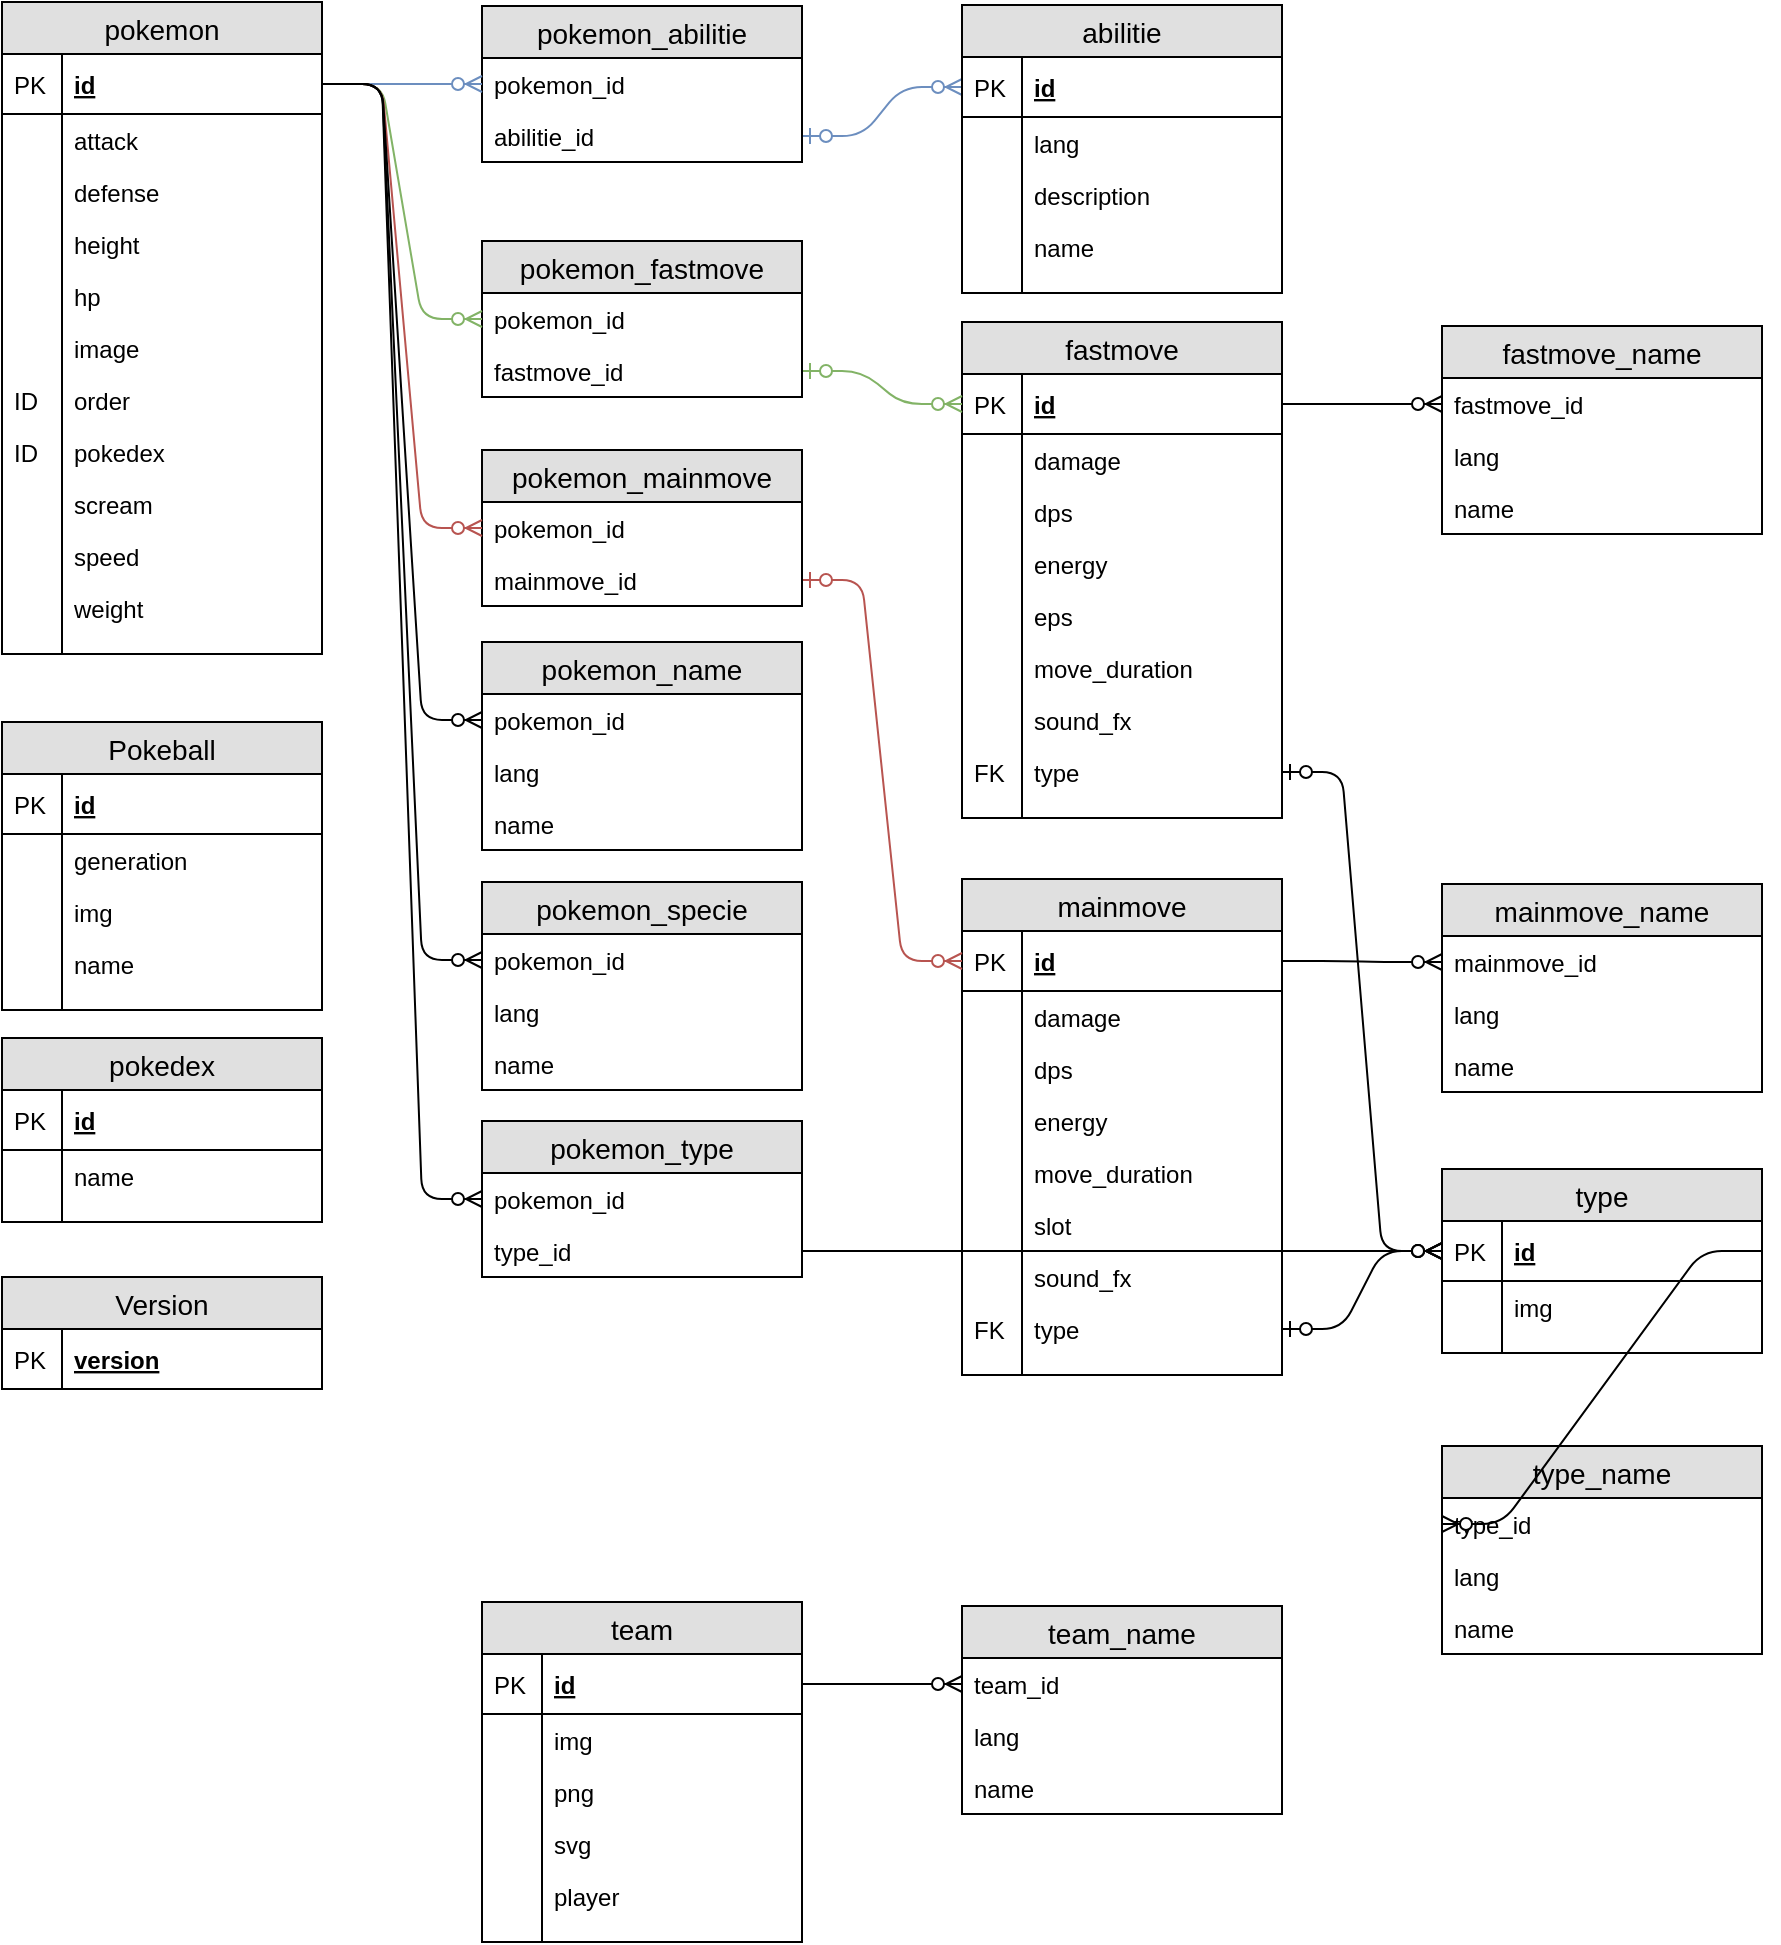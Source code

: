<mxfile version="11.2.8" type="device" pages="1"><diagram id="BoLzqzq_IBoH8h75ss3V" name="Page-1"><mxGraphModel dx="872" dy="470" grid="1" gridSize="10" guides="1" tooltips="1" connect="1" arrows="1" fold="1" page="1" pageScale="1" pageWidth="827" pageHeight="1169" math="0" shadow="0"><root><mxCell id="0"/><mxCell id="1" parent="0"/><mxCell id="QiWMvQaci7k0wGWfQVXc-1" value="pokemon" style="swimlane;fontStyle=0;childLayout=stackLayout;horizontal=1;startSize=26;fillColor=#e0e0e0;horizontalStack=0;resizeParent=1;resizeParentMax=0;resizeLast=0;collapsible=1;marginBottom=0;swimlaneFillColor=#ffffff;align=center;fontSize=14;" parent="1" vertex="1"><mxGeometry x="40" y="40" width="160" height="326" as="geometry"/></mxCell><mxCell id="QiWMvQaci7k0wGWfQVXc-2" value="id" style="shape=partialRectangle;top=0;left=0;right=0;bottom=1;align=left;verticalAlign=middle;fillColor=none;spacingLeft=34;spacingRight=4;overflow=hidden;rotatable=0;points=[[0,0.5],[1,0.5]];portConstraint=eastwest;dropTarget=0;fontStyle=5;fontSize=12;" parent="QiWMvQaci7k0wGWfQVXc-1" vertex="1"><mxGeometry y="26" width="160" height="30" as="geometry"/></mxCell><mxCell id="QiWMvQaci7k0wGWfQVXc-3" value="PK" style="shape=partialRectangle;top=0;left=0;bottom=0;fillColor=none;align=left;verticalAlign=middle;spacingLeft=4;spacingRight=4;overflow=hidden;rotatable=0;points=[];portConstraint=eastwest;part=1;fontSize=12;" parent="QiWMvQaci7k0wGWfQVXc-2" vertex="1" connectable="0"><mxGeometry width="30" height="30" as="geometry"/></mxCell><mxCell id="QiWMvQaci7k0wGWfQVXc-17" value="attack" style="shape=partialRectangle;top=0;left=0;right=0;bottom=0;align=left;verticalAlign=top;fillColor=none;spacingLeft=34;spacingRight=4;overflow=hidden;rotatable=0;points=[[0,0.5],[1,0.5]];portConstraint=eastwest;dropTarget=0;fontSize=12;" parent="QiWMvQaci7k0wGWfQVXc-1" vertex="1"><mxGeometry y="56" width="160" height="26" as="geometry"/></mxCell><mxCell id="QiWMvQaci7k0wGWfQVXc-18" value="" style="shape=partialRectangle;top=0;left=0;bottom=0;fillColor=none;align=left;verticalAlign=top;spacingLeft=4;spacingRight=4;overflow=hidden;rotatable=0;points=[];portConstraint=eastwest;part=1;fontSize=12;" parent="QiWMvQaci7k0wGWfQVXc-17" vertex="1" connectable="0"><mxGeometry width="30" height="26" as="geometry"/></mxCell><mxCell id="QiWMvQaci7k0wGWfQVXc-23" value="defense" style="shape=partialRectangle;top=0;left=0;right=0;bottom=0;align=left;verticalAlign=top;fillColor=none;spacingLeft=34;spacingRight=4;overflow=hidden;rotatable=0;points=[[0,0.5],[1,0.5]];portConstraint=eastwest;dropTarget=0;fontSize=12;" parent="QiWMvQaci7k0wGWfQVXc-1" vertex="1"><mxGeometry y="82" width="160" height="26" as="geometry"/></mxCell><mxCell id="QiWMvQaci7k0wGWfQVXc-24" value="" style="shape=partialRectangle;top=0;left=0;bottom=0;fillColor=none;align=left;verticalAlign=top;spacingLeft=4;spacingRight=4;overflow=hidden;rotatable=0;points=[];portConstraint=eastwest;part=1;fontSize=12;" parent="QiWMvQaci7k0wGWfQVXc-23" vertex="1" connectable="0"><mxGeometry width="30" height="26" as="geometry"/></mxCell><mxCell id="CbMin1vNmvfZo4WEJVNT-29" value="height" style="shape=partialRectangle;top=0;left=0;right=0;bottom=0;align=left;verticalAlign=top;fillColor=none;spacingLeft=34;spacingRight=4;overflow=hidden;rotatable=0;points=[[0,0.5],[1,0.5]];portConstraint=eastwest;dropTarget=0;fontSize=12;" parent="QiWMvQaci7k0wGWfQVXc-1" vertex="1"><mxGeometry y="108" width="160" height="26" as="geometry"/></mxCell><mxCell id="CbMin1vNmvfZo4WEJVNT-30" value="" style="shape=partialRectangle;top=0;left=0;bottom=0;fillColor=none;align=left;verticalAlign=top;spacingLeft=4;spacingRight=4;overflow=hidden;rotatable=0;points=[];portConstraint=eastwest;part=1;fontSize=12;" parent="CbMin1vNmvfZo4WEJVNT-29" vertex="1" connectable="0"><mxGeometry width="30" height="26" as="geometry"/></mxCell><mxCell id="CbMin1vNmvfZo4WEJVNT-33" value="hp" style="shape=partialRectangle;top=0;left=0;right=0;bottom=0;align=left;verticalAlign=top;fillColor=none;spacingLeft=34;spacingRight=4;overflow=hidden;rotatable=0;points=[[0,0.5],[1,0.5]];portConstraint=eastwest;dropTarget=0;fontSize=12;" parent="QiWMvQaci7k0wGWfQVXc-1" vertex="1"><mxGeometry y="134" width="160" height="26" as="geometry"/></mxCell><mxCell id="CbMin1vNmvfZo4WEJVNT-34" value="" style="shape=partialRectangle;top=0;left=0;bottom=0;fillColor=none;align=left;verticalAlign=top;spacingLeft=4;spacingRight=4;overflow=hidden;rotatable=0;points=[];portConstraint=eastwest;part=1;fontSize=12;" parent="CbMin1vNmvfZo4WEJVNT-33" vertex="1" connectable="0"><mxGeometry width="30" height="26" as="geometry"/></mxCell><mxCell id="CbMin1vNmvfZo4WEJVNT-31" value="image" style="shape=partialRectangle;top=0;left=0;right=0;bottom=0;align=left;verticalAlign=top;fillColor=none;spacingLeft=34;spacingRight=4;overflow=hidden;rotatable=0;points=[[0,0.5],[1,0.5]];portConstraint=eastwest;dropTarget=0;fontSize=12;" parent="QiWMvQaci7k0wGWfQVXc-1" vertex="1"><mxGeometry y="160" width="160" height="26" as="geometry"/></mxCell><mxCell id="CbMin1vNmvfZo4WEJVNT-32" value="" style="shape=partialRectangle;top=0;left=0;bottom=0;fillColor=none;align=left;verticalAlign=top;spacingLeft=4;spacingRight=4;overflow=hidden;rotatable=0;points=[];portConstraint=eastwest;part=1;fontSize=12;" parent="CbMin1vNmvfZo4WEJVNT-31" vertex="1" connectable="0"><mxGeometry width="30" height="26" as="geometry"/></mxCell><mxCell id="QiWMvQaci7k0wGWfQVXc-19" value="order" style="shape=partialRectangle;top=0;left=0;right=0;bottom=0;align=left;verticalAlign=top;fillColor=none;spacingLeft=34;spacingRight=4;overflow=hidden;rotatable=0;points=[[0,0.5],[1,0.5]];portConstraint=eastwest;dropTarget=0;fontSize=12;" parent="QiWMvQaci7k0wGWfQVXc-1" vertex="1"><mxGeometry y="186" width="160" height="26" as="geometry"/></mxCell><mxCell id="QiWMvQaci7k0wGWfQVXc-20" value="ID" style="shape=partialRectangle;top=0;left=0;bottom=0;fillColor=none;align=left;verticalAlign=top;spacingLeft=4;spacingRight=4;overflow=hidden;rotatable=0;points=[];portConstraint=eastwest;part=1;fontSize=12;" parent="QiWMvQaci7k0wGWfQVXc-19" vertex="1" connectable="0"><mxGeometry width="30" height="26" as="geometry"/></mxCell><mxCell id="QiWMvQaci7k0wGWfQVXc-15" value="pokedex" style="shape=partialRectangle;top=0;left=0;right=0;bottom=0;align=left;verticalAlign=top;fillColor=none;spacingLeft=34;spacingRight=4;overflow=hidden;rotatable=0;points=[[0,0.5],[1,0.5]];portConstraint=eastwest;dropTarget=0;fontSize=12;" parent="QiWMvQaci7k0wGWfQVXc-1" vertex="1"><mxGeometry y="212" width="160" height="26" as="geometry"/></mxCell><mxCell id="QiWMvQaci7k0wGWfQVXc-16" value="ID" style="shape=partialRectangle;top=0;left=0;bottom=0;fillColor=none;align=left;verticalAlign=top;spacingLeft=4;spacingRight=4;overflow=hidden;rotatable=0;points=[];portConstraint=eastwest;part=1;fontSize=12;" parent="QiWMvQaci7k0wGWfQVXc-15" vertex="1" connectable="0"><mxGeometry width="30" height="26" as="geometry"/></mxCell><mxCell id="CbMin1vNmvfZo4WEJVNT-37" value="scream" style="shape=partialRectangle;top=0;left=0;right=0;bottom=0;align=left;verticalAlign=top;fillColor=none;spacingLeft=34;spacingRight=4;overflow=hidden;rotatable=0;points=[[0,0.5],[1,0.5]];portConstraint=eastwest;dropTarget=0;fontSize=12;" parent="QiWMvQaci7k0wGWfQVXc-1" vertex="1"><mxGeometry y="238" width="160" height="26" as="geometry"/></mxCell><mxCell id="CbMin1vNmvfZo4WEJVNT-38" value="" style="shape=partialRectangle;top=0;left=0;bottom=0;fillColor=none;align=left;verticalAlign=top;spacingLeft=4;spacingRight=4;overflow=hidden;rotatable=0;points=[];portConstraint=eastwest;part=1;fontSize=12;" parent="CbMin1vNmvfZo4WEJVNT-37" vertex="1" connectable="0"><mxGeometry width="30" height="26" as="geometry"/></mxCell><mxCell id="QiWMvQaci7k0wGWfQVXc-21" value="speed" style="shape=partialRectangle;top=0;left=0;right=0;bottom=0;align=left;verticalAlign=top;fillColor=none;spacingLeft=34;spacingRight=4;overflow=hidden;rotatable=0;points=[[0,0.5],[1,0.5]];portConstraint=eastwest;dropTarget=0;fontSize=12;" parent="QiWMvQaci7k0wGWfQVXc-1" vertex="1"><mxGeometry y="264" width="160" height="26" as="geometry"/></mxCell><mxCell id="QiWMvQaci7k0wGWfQVXc-22" value="" style="shape=partialRectangle;top=0;left=0;bottom=0;fillColor=none;align=left;verticalAlign=top;spacingLeft=4;spacingRight=4;overflow=hidden;rotatable=0;points=[];portConstraint=eastwest;part=1;fontSize=12;" parent="QiWMvQaci7k0wGWfQVXc-21" vertex="1" connectable="0"><mxGeometry width="30" height="26" as="geometry"/></mxCell><mxCell id="CbMin1vNmvfZo4WEJVNT-41" value="weight" style="shape=partialRectangle;top=0;left=0;right=0;bottom=0;align=left;verticalAlign=top;fillColor=none;spacingLeft=34;spacingRight=4;overflow=hidden;rotatable=0;points=[[0,0.5],[1,0.5]];portConstraint=eastwest;dropTarget=0;fontSize=12;" parent="QiWMvQaci7k0wGWfQVXc-1" vertex="1"><mxGeometry y="290" width="160" height="26" as="geometry"/></mxCell><mxCell id="CbMin1vNmvfZo4WEJVNT-42" value="" style="shape=partialRectangle;top=0;left=0;bottom=0;fillColor=none;align=left;verticalAlign=top;spacingLeft=4;spacingRight=4;overflow=hidden;rotatable=0;points=[];portConstraint=eastwest;part=1;fontSize=12;" parent="CbMin1vNmvfZo4WEJVNT-41" vertex="1" connectable="0"><mxGeometry width="30" height="26" as="geometry"/></mxCell><mxCell id="QiWMvQaci7k0wGWfQVXc-10" value="" style="shape=partialRectangle;top=0;left=0;right=0;bottom=0;align=left;verticalAlign=top;fillColor=none;spacingLeft=34;spacingRight=4;overflow=hidden;rotatable=0;points=[[0,0.5],[1,0.5]];portConstraint=eastwest;dropTarget=0;fontSize=12;" parent="QiWMvQaci7k0wGWfQVXc-1" vertex="1"><mxGeometry y="316" width="160" height="10" as="geometry"/></mxCell><mxCell id="QiWMvQaci7k0wGWfQVXc-11" value="" style="shape=partialRectangle;top=0;left=0;bottom=0;fillColor=none;align=left;verticalAlign=top;spacingLeft=4;spacingRight=4;overflow=hidden;rotatable=0;points=[];portConstraint=eastwest;part=1;fontSize=12;" parent="QiWMvQaci7k0wGWfQVXc-10" vertex="1" connectable="0"><mxGeometry width="30" height="10" as="geometry"/></mxCell><mxCell id="QiWMvQaci7k0wGWfQVXc-55" value="fastmove" style="swimlane;fontStyle=0;childLayout=stackLayout;horizontal=1;startSize=26;fillColor=#e0e0e0;horizontalStack=0;resizeParent=1;resizeParentMax=0;resizeLast=0;collapsible=1;marginBottom=0;swimlaneFillColor=#ffffff;align=center;fontSize=14;" parent="1" vertex="1"><mxGeometry x="520" y="200" width="160" height="248" as="geometry"/></mxCell><mxCell id="QiWMvQaci7k0wGWfQVXc-56" value="id" style="shape=partialRectangle;top=0;left=0;right=0;bottom=1;align=left;verticalAlign=middle;fillColor=none;spacingLeft=34;spacingRight=4;overflow=hidden;rotatable=0;points=[[0,0.5],[1,0.5]];portConstraint=eastwest;dropTarget=0;fontStyle=5;fontSize=12;" parent="QiWMvQaci7k0wGWfQVXc-55" vertex="1"><mxGeometry y="26" width="160" height="30" as="geometry"/></mxCell><mxCell id="QiWMvQaci7k0wGWfQVXc-57" value="PK" style="shape=partialRectangle;top=0;left=0;bottom=0;fillColor=none;align=left;verticalAlign=middle;spacingLeft=4;spacingRight=4;overflow=hidden;rotatable=0;points=[];portConstraint=eastwest;part=1;fontSize=12;" parent="QiWMvQaci7k0wGWfQVXc-56" vertex="1" connectable="0"><mxGeometry width="30" height="30" as="geometry"/></mxCell><mxCell id="QiWMvQaci7k0wGWfQVXc-60" value="damage" style="shape=partialRectangle;top=0;left=0;right=0;bottom=0;align=left;verticalAlign=top;fillColor=none;spacingLeft=34;spacingRight=4;overflow=hidden;rotatable=0;points=[[0,0.5],[1,0.5]];portConstraint=eastwest;dropTarget=0;fontSize=12;" parent="QiWMvQaci7k0wGWfQVXc-55" vertex="1"><mxGeometry y="56" width="160" height="26" as="geometry"/></mxCell><mxCell id="QiWMvQaci7k0wGWfQVXc-61" value="" style="shape=partialRectangle;top=0;left=0;bottom=0;fillColor=none;align=left;verticalAlign=top;spacingLeft=4;spacingRight=4;overflow=hidden;rotatable=0;points=[];portConstraint=eastwest;part=1;fontSize=12;" parent="QiWMvQaci7k0wGWfQVXc-60" vertex="1" connectable="0"><mxGeometry width="30" height="26" as="geometry"/></mxCell><mxCell id="QiWMvQaci7k0wGWfQVXc-62" value="dps" style="shape=partialRectangle;top=0;left=0;right=0;bottom=0;align=left;verticalAlign=top;fillColor=none;spacingLeft=34;spacingRight=4;overflow=hidden;rotatable=0;points=[[0,0.5],[1,0.5]];portConstraint=eastwest;dropTarget=0;fontSize=12;" parent="QiWMvQaci7k0wGWfQVXc-55" vertex="1"><mxGeometry y="82" width="160" height="26" as="geometry"/></mxCell><mxCell id="QiWMvQaci7k0wGWfQVXc-63" value="" style="shape=partialRectangle;top=0;left=0;bottom=0;fillColor=none;align=left;verticalAlign=top;spacingLeft=4;spacingRight=4;overflow=hidden;rotatable=0;points=[];portConstraint=eastwest;part=1;fontSize=12;" parent="QiWMvQaci7k0wGWfQVXc-62" vertex="1" connectable="0"><mxGeometry width="30" height="26" as="geometry"/></mxCell><mxCell id="CbMin1vNmvfZo4WEJVNT-5" value="energy" style="shape=partialRectangle;top=0;left=0;right=0;bottom=0;align=left;verticalAlign=top;fillColor=none;spacingLeft=34;spacingRight=4;overflow=hidden;rotatable=0;points=[[0,0.5],[1,0.5]];portConstraint=eastwest;dropTarget=0;fontSize=12;" parent="QiWMvQaci7k0wGWfQVXc-55" vertex="1"><mxGeometry y="108" width="160" height="26" as="geometry"/></mxCell><mxCell id="CbMin1vNmvfZo4WEJVNT-6" value="" style="shape=partialRectangle;top=0;left=0;bottom=0;fillColor=none;align=left;verticalAlign=top;spacingLeft=4;spacingRight=4;overflow=hidden;rotatable=0;points=[];portConstraint=eastwest;part=1;fontSize=12;" parent="CbMin1vNmvfZo4WEJVNT-5" vertex="1" connectable="0"><mxGeometry width="30" height="26" as="geometry"/></mxCell><mxCell id="QiWMvQaci7k0wGWfQVXc-72" value="eps" style="shape=partialRectangle;top=0;left=0;right=0;bottom=0;align=left;verticalAlign=top;fillColor=none;spacingLeft=34;spacingRight=4;overflow=hidden;rotatable=0;points=[[0,0.5],[1,0.5]];portConstraint=eastwest;dropTarget=0;fontSize=12;" parent="QiWMvQaci7k0wGWfQVXc-55" vertex="1"><mxGeometry y="134" width="160" height="26" as="geometry"/></mxCell><mxCell id="QiWMvQaci7k0wGWfQVXc-73" value="" style="shape=partialRectangle;top=0;left=0;bottom=0;fillColor=none;align=left;verticalAlign=top;spacingLeft=4;spacingRight=4;overflow=hidden;rotatable=0;points=[];portConstraint=eastwest;part=1;fontSize=12;" parent="QiWMvQaci7k0wGWfQVXc-72" vertex="1" connectable="0"><mxGeometry width="30" height="26" as="geometry"/></mxCell><mxCell id="CbMin1vNmvfZo4WEJVNT-1" value="move_duration" style="shape=partialRectangle;top=0;left=0;right=0;bottom=0;align=left;verticalAlign=top;fillColor=none;spacingLeft=34;spacingRight=4;overflow=hidden;rotatable=0;points=[[0,0.5],[1,0.5]];portConstraint=eastwest;dropTarget=0;fontSize=12;" parent="QiWMvQaci7k0wGWfQVXc-55" vertex="1"><mxGeometry y="160" width="160" height="26" as="geometry"/></mxCell><mxCell id="CbMin1vNmvfZo4WEJVNT-2" value="" style="shape=partialRectangle;top=0;left=0;bottom=0;fillColor=none;align=left;verticalAlign=top;spacingLeft=4;spacingRight=4;overflow=hidden;rotatable=0;points=[];portConstraint=eastwest;part=1;fontSize=12;" parent="CbMin1vNmvfZo4WEJVNT-1" vertex="1" connectable="0"><mxGeometry width="30" height="26" as="geometry"/></mxCell><mxCell id="CbMin1vNmvfZo4WEJVNT-3" value="sound_fx" style="shape=partialRectangle;top=0;left=0;right=0;bottom=0;align=left;verticalAlign=top;fillColor=none;spacingLeft=34;spacingRight=4;overflow=hidden;rotatable=0;points=[[0,0.5],[1,0.5]];portConstraint=eastwest;dropTarget=0;fontSize=12;" parent="QiWMvQaci7k0wGWfQVXc-55" vertex="1"><mxGeometry y="186" width="160" height="26" as="geometry"/></mxCell><mxCell id="CbMin1vNmvfZo4WEJVNT-4" value="" style="shape=partialRectangle;top=0;left=0;bottom=0;fillColor=none;align=left;verticalAlign=top;spacingLeft=4;spacingRight=4;overflow=hidden;rotatable=0;points=[];portConstraint=eastwest;part=1;fontSize=12;" parent="CbMin1vNmvfZo4WEJVNT-3" vertex="1" connectable="0"><mxGeometry width="30" height="26" as="geometry"/></mxCell><mxCell id="QiWMvQaci7k0wGWfQVXc-70" value="type" style="shape=partialRectangle;top=0;left=0;right=0;bottom=0;align=left;verticalAlign=top;fillColor=none;spacingLeft=34;spacingRight=4;overflow=hidden;rotatable=0;points=[[0,0.5],[1,0.5]];portConstraint=eastwest;dropTarget=0;fontSize=12;" parent="QiWMvQaci7k0wGWfQVXc-55" vertex="1"><mxGeometry y="212" width="160" height="26" as="geometry"/></mxCell><mxCell id="QiWMvQaci7k0wGWfQVXc-71" value="FK" style="shape=partialRectangle;top=0;left=0;bottom=0;fillColor=none;align=left;verticalAlign=top;spacingLeft=4;spacingRight=4;overflow=hidden;rotatable=0;points=[];portConstraint=eastwest;part=1;fontSize=12;" parent="QiWMvQaci7k0wGWfQVXc-70" vertex="1" connectable="0"><mxGeometry width="30" height="26" as="geometry"/></mxCell><mxCell id="QiWMvQaci7k0wGWfQVXc-64" value="" style="shape=partialRectangle;top=0;left=0;right=0;bottom=0;align=left;verticalAlign=top;fillColor=none;spacingLeft=34;spacingRight=4;overflow=hidden;rotatable=0;points=[[0,0.5],[1,0.5]];portConstraint=eastwest;dropTarget=0;fontSize=12;" parent="QiWMvQaci7k0wGWfQVXc-55" vertex="1"><mxGeometry y="238" width="160" height="10" as="geometry"/></mxCell><mxCell id="QiWMvQaci7k0wGWfQVXc-65" value="" style="shape=partialRectangle;top=0;left=0;bottom=0;fillColor=none;align=left;verticalAlign=top;spacingLeft=4;spacingRight=4;overflow=hidden;rotatable=0;points=[];portConstraint=eastwest;part=1;fontSize=12;" parent="QiWMvQaci7k0wGWfQVXc-64" vertex="1" connectable="0"><mxGeometry width="30" height="10" as="geometry"/></mxCell><mxCell id="QiWMvQaci7k0wGWfQVXc-82" value="mainmove" style="swimlane;fontStyle=0;childLayout=stackLayout;horizontal=1;startSize=26;fillColor=#e0e0e0;horizontalStack=0;resizeParent=1;resizeParentMax=0;resizeLast=0;collapsible=1;marginBottom=0;swimlaneFillColor=#ffffff;align=center;fontSize=14;" parent="1" vertex="1"><mxGeometry x="520" y="478.5" width="160" height="248" as="geometry"/></mxCell><mxCell id="QiWMvQaci7k0wGWfQVXc-83" value="id" style="shape=partialRectangle;top=0;left=0;right=0;bottom=1;align=left;verticalAlign=middle;fillColor=none;spacingLeft=34;spacingRight=4;overflow=hidden;rotatable=0;points=[[0,0.5],[1,0.5]];portConstraint=eastwest;dropTarget=0;fontStyle=5;fontSize=12;" parent="QiWMvQaci7k0wGWfQVXc-82" vertex="1"><mxGeometry y="26" width="160" height="30" as="geometry"/></mxCell><mxCell id="QiWMvQaci7k0wGWfQVXc-84" value="PK" style="shape=partialRectangle;top=0;left=0;bottom=0;fillColor=none;align=left;verticalAlign=middle;spacingLeft=4;spacingRight=4;overflow=hidden;rotatable=0;points=[];portConstraint=eastwest;part=1;fontSize=12;" parent="QiWMvQaci7k0wGWfQVXc-83" vertex="1" connectable="0"><mxGeometry width="30" height="30" as="geometry"/></mxCell><mxCell id="QiWMvQaci7k0wGWfQVXc-85" value="damage" style="shape=partialRectangle;top=0;left=0;right=0;bottom=0;align=left;verticalAlign=top;fillColor=none;spacingLeft=34;spacingRight=4;overflow=hidden;rotatable=0;points=[[0,0.5],[1,0.5]];portConstraint=eastwest;dropTarget=0;fontSize=12;" parent="QiWMvQaci7k0wGWfQVXc-82" vertex="1"><mxGeometry y="56" width="160" height="26" as="geometry"/></mxCell><mxCell id="QiWMvQaci7k0wGWfQVXc-86" value="" style="shape=partialRectangle;top=0;left=0;bottom=0;fillColor=none;align=left;verticalAlign=top;spacingLeft=4;spacingRight=4;overflow=hidden;rotatable=0;points=[];portConstraint=eastwest;part=1;fontSize=12;" parent="QiWMvQaci7k0wGWfQVXc-85" vertex="1" connectable="0"><mxGeometry width="30" height="26" as="geometry"/></mxCell><mxCell id="QiWMvQaci7k0wGWfQVXc-87" value="dps" style="shape=partialRectangle;top=0;left=0;right=0;bottom=0;align=left;verticalAlign=top;fillColor=none;spacingLeft=34;spacingRight=4;overflow=hidden;rotatable=0;points=[[0,0.5],[1,0.5]];portConstraint=eastwest;dropTarget=0;fontSize=12;" parent="QiWMvQaci7k0wGWfQVXc-82" vertex="1"><mxGeometry y="82" width="160" height="26" as="geometry"/></mxCell><mxCell id="QiWMvQaci7k0wGWfQVXc-88" value="" style="shape=partialRectangle;top=0;left=0;bottom=0;fillColor=none;align=left;verticalAlign=top;spacingLeft=4;spacingRight=4;overflow=hidden;rotatable=0;points=[];portConstraint=eastwest;part=1;fontSize=12;" parent="QiWMvQaci7k0wGWfQVXc-87" vertex="1" connectable="0"><mxGeometry width="30" height="26" as="geometry"/></mxCell><mxCell id="CbMin1vNmvfZo4WEJVNT-7" value="energy" style="shape=partialRectangle;top=0;left=0;right=0;bottom=0;align=left;verticalAlign=top;fillColor=none;spacingLeft=34;spacingRight=4;overflow=hidden;rotatable=0;points=[[0,0.5],[1,0.5]];portConstraint=eastwest;dropTarget=0;fontSize=12;" parent="QiWMvQaci7k0wGWfQVXc-82" vertex="1"><mxGeometry y="108" width="160" height="26" as="geometry"/></mxCell><mxCell id="CbMin1vNmvfZo4WEJVNT-8" value="" style="shape=partialRectangle;top=0;left=0;bottom=0;fillColor=none;align=left;verticalAlign=top;spacingLeft=4;spacingRight=4;overflow=hidden;rotatable=0;points=[];portConstraint=eastwest;part=1;fontSize=12;" parent="CbMin1vNmvfZo4WEJVNT-7" vertex="1" connectable="0"><mxGeometry width="30" height="26" as="geometry"/></mxCell><mxCell id="CbMin1vNmvfZo4WEJVNT-11" value="move_duration" style="shape=partialRectangle;top=0;left=0;right=0;bottom=0;align=left;verticalAlign=top;fillColor=none;spacingLeft=34;spacingRight=4;overflow=hidden;rotatable=0;points=[[0,0.5],[1,0.5]];portConstraint=eastwest;dropTarget=0;fontSize=12;" parent="QiWMvQaci7k0wGWfQVXc-82" vertex="1"><mxGeometry y="134" width="160" height="26" as="geometry"/></mxCell><mxCell id="CbMin1vNmvfZo4WEJVNT-12" value="" style="shape=partialRectangle;top=0;left=0;bottom=0;fillColor=none;align=left;verticalAlign=top;spacingLeft=4;spacingRight=4;overflow=hidden;rotatable=0;points=[];portConstraint=eastwest;part=1;fontSize=12;" parent="CbMin1vNmvfZo4WEJVNT-11" vertex="1" connectable="0"><mxGeometry width="30" height="26" as="geometry"/></mxCell><mxCell id="CbMin1vNmvfZo4WEJVNT-13" value="slot" style="shape=partialRectangle;top=0;left=0;right=0;bottom=0;align=left;verticalAlign=top;fillColor=none;spacingLeft=34;spacingRight=4;overflow=hidden;rotatable=0;points=[[0,0.5],[1,0.5]];portConstraint=eastwest;dropTarget=0;fontSize=12;" parent="QiWMvQaci7k0wGWfQVXc-82" vertex="1"><mxGeometry y="160" width="160" height="26" as="geometry"/></mxCell><mxCell id="CbMin1vNmvfZo4WEJVNT-14" value="" style="shape=partialRectangle;top=0;left=0;bottom=0;fillColor=none;align=left;verticalAlign=top;spacingLeft=4;spacingRight=4;overflow=hidden;rotatable=0;points=[];portConstraint=eastwest;part=1;fontSize=12;" parent="CbMin1vNmvfZo4WEJVNT-13" vertex="1" connectable="0"><mxGeometry width="30" height="26" as="geometry"/></mxCell><mxCell id="CbMin1vNmvfZo4WEJVNT-15" value="sound_fx" style="shape=partialRectangle;top=0;left=0;right=0;bottom=0;align=left;verticalAlign=top;fillColor=none;spacingLeft=34;spacingRight=4;overflow=hidden;rotatable=0;points=[[0,0.5],[1,0.5]];portConstraint=eastwest;dropTarget=0;fontSize=12;" parent="QiWMvQaci7k0wGWfQVXc-82" vertex="1"><mxGeometry y="186" width="160" height="26" as="geometry"/></mxCell><mxCell id="CbMin1vNmvfZo4WEJVNT-16" value="" style="shape=partialRectangle;top=0;left=0;bottom=0;fillColor=none;align=left;verticalAlign=top;spacingLeft=4;spacingRight=4;overflow=hidden;rotatable=0;points=[];portConstraint=eastwest;part=1;fontSize=12;" parent="CbMin1vNmvfZo4WEJVNT-15" vertex="1" connectable="0"><mxGeometry width="30" height="26" as="geometry"/></mxCell><mxCell id="QiWMvQaci7k0wGWfQVXc-95" value="type" style="shape=partialRectangle;top=0;left=0;right=0;bottom=0;align=left;verticalAlign=top;fillColor=none;spacingLeft=34;spacingRight=4;overflow=hidden;rotatable=0;points=[[0,0.5],[1,0.5]];portConstraint=eastwest;dropTarget=0;fontSize=12;" parent="QiWMvQaci7k0wGWfQVXc-82" vertex="1"><mxGeometry y="212" width="160" height="26" as="geometry"/></mxCell><mxCell id="QiWMvQaci7k0wGWfQVXc-96" value="FK" style="shape=partialRectangle;top=0;left=0;bottom=0;fillColor=none;align=left;verticalAlign=top;spacingLeft=4;spacingRight=4;overflow=hidden;rotatable=0;points=[];portConstraint=eastwest;part=1;fontSize=12;" parent="QiWMvQaci7k0wGWfQVXc-95" vertex="1" connectable="0"><mxGeometry width="30" height="26" as="geometry"/></mxCell><mxCell id="QiWMvQaci7k0wGWfQVXc-97" value="" style="shape=partialRectangle;top=0;left=0;right=0;bottom=0;align=left;verticalAlign=top;fillColor=none;spacingLeft=34;spacingRight=4;overflow=hidden;rotatable=0;points=[[0,0.5],[1,0.5]];portConstraint=eastwest;dropTarget=0;fontSize=12;" parent="QiWMvQaci7k0wGWfQVXc-82" vertex="1"><mxGeometry y="238" width="160" height="10" as="geometry"/></mxCell><mxCell id="QiWMvQaci7k0wGWfQVXc-98" value="" style="shape=partialRectangle;top=0;left=0;bottom=0;fillColor=none;align=left;verticalAlign=top;spacingLeft=4;spacingRight=4;overflow=hidden;rotatable=0;points=[];portConstraint=eastwest;part=1;fontSize=12;" parent="QiWMvQaci7k0wGWfQVXc-97" vertex="1" connectable="0"><mxGeometry width="30" height="10" as="geometry"/></mxCell><mxCell id="QiWMvQaci7k0wGWfQVXc-99" value="type" style="swimlane;fontStyle=0;childLayout=stackLayout;horizontal=1;startSize=26;fillColor=#e0e0e0;horizontalStack=0;resizeParent=1;resizeParentMax=0;resizeLast=0;collapsible=1;marginBottom=0;swimlaneFillColor=#ffffff;align=center;fontSize=14;" parent="1" vertex="1"><mxGeometry x="760" y="623.5" width="160" height="92" as="geometry"/></mxCell><mxCell id="QiWMvQaci7k0wGWfQVXc-100" value="id" style="shape=partialRectangle;top=0;left=0;right=0;bottom=1;align=left;verticalAlign=middle;fillColor=none;spacingLeft=34;spacingRight=4;overflow=hidden;rotatable=0;points=[[0,0.5],[1,0.5]];portConstraint=eastwest;dropTarget=0;fontStyle=5;fontSize=12;" parent="QiWMvQaci7k0wGWfQVXc-99" vertex="1"><mxGeometry y="26" width="160" height="30" as="geometry"/></mxCell><mxCell id="QiWMvQaci7k0wGWfQVXc-101" value="PK" style="shape=partialRectangle;top=0;left=0;bottom=0;fillColor=none;align=left;verticalAlign=middle;spacingLeft=4;spacingRight=4;overflow=hidden;rotatable=0;points=[];portConstraint=eastwest;part=1;fontSize=12;" parent="QiWMvQaci7k0wGWfQVXc-100" vertex="1" connectable="0"><mxGeometry width="30" height="30" as="geometry"/></mxCell><mxCell id="QiWMvQaci7k0wGWfQVXc-102" value="img" style="shape=partialRectangle;top=0;left=0;right=0;bottom=0;align=left;verticalAlign=top;fillColor=none;spacingLeft=34;spacingRight=4;overflow=hidden;rotatable=0;points=[[0,0.5],[1,0.5]];portConstraint=eastwest;dropTarget=0;fontSize=12;" parent="QiWMvQaci7k0wGWfQVXc-99" vertex="1"><mxGeometry y="56" width="160" height="26" as="geometry"/></mxCell><mxCell id="QiWMvQaci7k0wGWfQVXc-103" value="" style="shape=partialRectangle;top=0;left=0;bottom=0;fillColor=none;align=left;verticalAlign=top;spacingLeft=4;spacingRight=4;overflow=hidden;rotatable=0;points=[];portConstraint=eastwest;part=1;fontSize=12;" parent="QiWMvQaci7k0wGWfQVXc-102" vertex="1" connectable="0"><mxGeometry width="30" height="26" as="geometry"/></mxCell><mxCell id="QiWMvQaci7k0wGWfQVXc-108" value="" style="shape=partialRectangle;top=0;left=0;right=0;bottom=0;align=left;verticalAlign=top;fillColor=none;spacingLeft=34;spacingRight=4;overflow=hidden;rotatable=0;points=[[0,0.5],[1,0.5]];portConstraint=eastwest;dropTarget=0;fontSize=12;" parent="QiWMvQaci7k0wGWfQVXc-99" vertex="1"><mxGeometry y="82" width="160" height="10" as="geometry"/></mxCell><mxCell id="QiWMvQaci7k0wGWfQVXc-109" value="" style="shape=partialRectangle;top=0;left=0;bottom=0;fillColor=none;align=left;verticalAlign=top;spacingLeft=4;spacingRight=4;overflow=hidden;rotatable=0;points=[];portConstraint=eastwest;part=1;fontSize=12;" parent="QiWMvQaci7k0wGWfQVXc-108" vertex="1" connectable="0"><mxGeometry width="30" height="10" as="geometry"/></mxCell><mxCell id="QiWMvQaci7k0wGWfQVXc-135" value="pokedex" style="swimlane;fontStyle=0;childLayout=stackLayout;horizontal=1;startSize=26;fillColor=#e0e0e0;horizontalStack=0;resizeParent=1;resizeParentMax=0;resizeLast=0;collapsible=1;marginBottom=0;swimlaneFillColor=#ffffff;align=center;fontSize=14;" parent="1" vertex="1"><mxGeometry x="40" y="558" width="160" height="92" as="geometry"/></mxCell><mxCell id="QiWMvQaci7k0wGWfQVXc-136" value="id" style="shape=partialRectangle;top=0;left=0;right=0;bottom=1;align=left;verticalAlign=middle;fillColor=none;spacingLeft=34;spacingRight=4;overflow=hidden;rotatable=0;points=[[0,0.5],[1,0.5]];portConstraint=eastwest;dropTarget=0;fontStyle=5;fontSize=12;" parent="QiWMvQaci7k0wGWfQVXc-135" vertex="1"><mxGeometry y="26" width="160" height="30" as="geometry"/></mxCell><mxCell id="QiWMvQaci7k0wGWfQVXc-137" value="PK" style="shape=partialRectangle;top=0;left=0;bottom=0;fillColor=none;align=left;verticalAlign=middle;spacingLeft=4;spacingRight=4;overflow=hidden;rotatable=0;points=[];portConstraint=eastwest;part=1;fontSize=12;" parent="QiWMvQaci7k0wGWfQVXc-136" vertex="1" connectable="0"><mxGeometry width="30" height="30" as="geometry"/></mxCell><mxCell id="QiWMvQaci7k0wGWfQVXc-138" value="name" style="shape=partialRectangle;top=0;left=0;right=0;bottom=0;align=left;verticalAlign=top;fillColor=none;spacingLeft=34;spacingRight=4;overflow=hidden;rotatable=0;points=[[0,0.5],[1,0.5]];portConstraint=eastwest;dropTarget=0;fontSize=12;" parent="QiWMvQaci7k0wGWfQVXc-135" vertex="1"><mxGeometry y="56" width="160" height="26" as="geometry"/></mxCell><mxCell id="QiWMvQaci7k0wGWfQVXc-139" value="" style="shape=partialRectangle;top=0;left=0;bottom=0;fillColor=none;align=left;verticalAlign=top;spacingLeft=4;spacingRight=4;overflow=hidden;rotatable=0;points=[];portConstraint=eastwest;part=1;fontSize=12;" parent="QiWMvQaci7k0wGWfQVXc-138" vertex="1" connectable="0"><mxGeometry width="30" height="26" as="geometry"/></mxCell><mxCell id="QiWMvQaci7k0wGWfQVXc-144" value="" style="shape=partialRectangle;top=0;left=0;right=0;bottom=0;align=left;verticalAlign=top;fillColor=none;spacingLeft=34;spacingRight=4;overflow=hidden;rotatable=0;points=[[0,0.5],[1,0.5]];portConstraint=eastwest;dropTarget=0;fontSize=12;" parent="QiWMvQaci7k0wGWfQVXc-135" vertex="1"><mxGeometry y="82" width="160" height="10" as="geometry"/></mxCell><mxCell id="QiWMvQaci7k0wGWfQVXc-145" value="" style="shape=partialRectangle;top=0;left=0;bottom=0;fillColor=none;align=left;verticalAlign=top;spacingLeft=4;spacingRight=4;overflow=hidden;rotatable=0;points=[];portConstraint=eastwest;part=1;fontSize=12;" parent="QiWMvQaci7k0wGWfQVXc-144" vertex="1" connectable="0"><mxGeometry width="30" height="10" as="geometry"/></mxCell><mxCell id="QiWMvQaci7k0wGWfQVXc-161" value="team" style="swimlane;fontStyle=0;childLayout=stackLayout;horizontal=1;startSize=26;fillColor=#e0e0e0;horizontalStack=0;resizeParent=1;resizeParentMax=0;resizeLast=0;collapsible=1;marginBottom=0;swimlaneFillColor=#ffffff;align=center;fontSize=14;" parent="1" vertex="1"><mxGeometry x="280" y="840" width="160" height="170" as="geometry"/></mxCell><mxCell id="QiWMvQaci7k0wGWfQVXc-162" value="id" style="shape=partialRectangle;top=0;left=0;right=0;bottom=1;align=left;verticalAlign=middle;fillColor=none;spacingLeft=34;spacingRight=4;overflow=hidden;rotatable=0;points=[[0,0.5],[1,0.5]];portConstraint=eastwest;dropTarget=0;fontStyle=5;fontSize=12;" parent="QiWMvQaci7k0wGWfQVXc-161" vertex="1"><mxGeometry y="26" width="160" height="30" as="geometry"/></mxCell><mxCell id="QiWMvQaci7k0wGWfQVXc-163" value="PK" style="shape=partialRectangle;top=0;left=0;bottom=0;fillColor=none;align=left;verticalAlign=middle;spacingLeft=4;spacingRight=4;overflow=hidden;rotatable=0;points=[];portConstraint=eastwest;part=1;fontSize=12;" parent="QiWMvQaci7k0wGWfQVXc-162" vertex="1" connectable="0"><mxGeometry width="30" height="30" as="geometry"/></mxCell><mxCell id="QiWMvQaci7k0wGWfQVXc-168" value="img" style="shape=partialRectangle;top=0;left=0;right=0;bottom=0;align=left;verticalAlign=top;fillColor=none;spacingLeft=34;spacingRight=4;overflow=hidden;rotatable=0;points=[[0,0.5],[1,0.5]];portConstraint=eastwest;dropTarget=0;fontSize=12;" parent="QiWMvQaci7k0wGWfQVXc-161" vertex="1"><mxGeometry y="56" width="160" height="26" as="geometry"/></mxCell><mxCell id="QiWMvQaci7k0wGWfQVXc-169" value="" style="shape=partialRectangle;top=0;left=0;bottom=0;fillColor=none;align=left;verticalAlign=top;spacingLeft=4;spacingRight=4;overflow=hidden;rotatable=0;points=[];portConstraint=eastwest;part=1;fontSize=12;" parent="QiWMvQaci7k0wGWfQVXc-168" vertex="1" connectable="0"><mxGeometry width="30" height="26" as="geometry"/></mxCell><mxCell id="QiWMvQaci7k0wGWfQVXc-172" value="png" style="shape=partialRectangle;top=0;left=0;right=0;bottom=0;align=left;verticalAlign=top;fillColor=none;spacingLeft=34;spacingRight=4;overflow=hidden;rotatable=0;points=[[0,0.5],[1,0.5]];portConstraint=eastwest;dropTarget=0;fontSize=12;" parent="QiWMvQaci7k0wGWfQVXc-161" vertex="1"><mxGeometry y="82" width="160" height="26" as="geometry"/></mxCell><mxCell id="QiWMvQaci7k0wGWfQVXc-173" value="" style="shape=partialRectangle;top=0;left=0;bottom=0;fillColor=none;align=left;verticalAlign=top;spacingLeft=4;spacingRight=4;overflow=hidden;rotatable=0;points=[];portConstraint=eastwest;part=1;fontSize=12;" parent="QiWMvQaci7k0wGWfQVXc-172" vertex="1" connectable="0"><mxGeometry width="30" height="26" as="geometry"/></mxCell><mxCell id="QiWMvQaci7k0wGWfQVXc-174" value="svg" style="shape=partialRectangle;top=0;left=0;right=0;bottom=0;align=left;verticalAlign=top;fillColor=none;spacingLeft=34;spacingRight=4;overflow=hidden;rotatable=0;points=[[0,0.5],[1,0.5]];portConstraint=eastwest;dropTarget=0;fontSize=12;" parent="QiWMvQaci7k0wGWfQVXc-161" vertex="1"><mxGeometry y="108" width="160" height="26" as="geometry"/></mxCell><mxCell id="QiWMvQaci7k0wGWfQVXc-175" value="" style="shape=partialRectangle;top=0;left=0;bottom=0;fillColor=none;align=left;verticalAlign=top;spacingLeft=4;spacingRight=4;overflow=hidden;rotatable=0;points=[];portConstraint=eastwest;part=1;fontSize=12;" parent="QiWMvQaci7k0wGWfQVXc-174" vertex="1" connectable="0"><mxGeometry width="30" height="26" as="geometry"/></mxCell><mxCell id="CbMin1vNmvfZo4WEJVNT-55" value="player" style="shape=partialRectangle;top=0;left=0;right=0;bottom=0;align=left;verticalAlign=top;fillColor=none;spacingLeft=34;spacingRight=4;overflow=hidden;rotatable=0;points=[[0,0.5],[1,0.5]];portConstraint=eastwest;dropTarget=0;fontSize=12;" parent="QiWMvQaci7k0wGWfQVXc-161" vertex="1"><mxGeometry y="134" width="160" height="26" as="geometry"/></mxCell><mxCell id="CbMin1vNmvfZo4WEJVNT-56" value="" style="shape=partialRectangle;top=0;left=0;bottom=0;fillColor=none;align=left;verticalAlign=top;spacingLeft=4;spacingRight=4;overflow=hidden;rotatable=0;points=[];portConstraint=eastwest;part=1;fontSize=12;" parent="CbMin1vNmvfZo4WEJVNT-55" vertex="1" connectable="0"><mxGeometry width="30" height="26" as="geometry"/></mxCell><mxCell id="QiWMvQaci7k0wGWfQVXc-170" value="" style="shape=partialRectangle;top=0;left=0;right=0;bottom=0;align=left;verticalAlign=top;fillColor=none;spacingLeft=34;spacingRight=4;overflow=hidden;rotatable=0;points=[[0,0.5],[1,0.5]];portConstraint=eastwest;dropTarget=0;fontSize=12;" parent="QiWMvQaci7k0wGWfQVXc-161" vertex="1"><mxGeometry y="160" width="160" height="10" as="geometry"/></mxCell><mxCell id="QiWMvQaci7k0wGWfQVXc-171" value="" style="shape=partialRectangle;top=0;left=0;bottom=0;fillColor=none;align=left;verticalAlign=top;spacingLeft=4;spacingRight=4;overflow=hidden;rotatable=0;points=[];portConstraint=eastwest;part=1;fontSize=12;" parent="QiWMvQaci7k0wGWfQVXc-170" vertex="1" connectable="0"><mxGeometry width="30" height="10" as="geometry"/></mxCell><mxCell id="CbMin1vNmvfZo4WEJVNT-65" value="" style="edgeStyle=entityRelationEdgeStyle;fontSize=12;html=1;endArrow=ERzeroToMany;startArrow=ERzeroToOne;exitX=1;exitY=0.5;exitDx=0;exitDy=0;entryX=0;entryY=0.5;entryDx=0;entryDy=0;fillColor=#dae8fc;strokeColor=#6c8ebf;" parent="1" source="llThUcBFcWhxudmrl4eV-14" target="QiWMvQaci7k0wGWfQVXc-147" edge="1"><mxGeometry width="100" height="100" relative="1" as="geometry"><mxPoint x="200" y="368" as="sourcePoint"/><mxPoint x="540" y="860" as="targetPoint"/></mxGeometry></mxCell><mxCell id="CbMin1vNmvfZo4WEJVNT-73" value="" style="edgeStyle=entityRelationEdgeStyle;fontSize=12;html=1;endArrow=ERzeroToMany;startArrow=ERzeroToOne;exitX=1;exitY=0.5;exitDx=0;exitDy=0;entryX=0;entryY=0.5;entryDx=0;entryDy=0;fillColor=#f8cecc;strokeColor=#b85450;" parent="1" source="llThUcBFcWhxudmrl4eV-31" target="QiWMvQaci7k0wGWfQVXc-83" edge="1"><mxGeometry width="100" height="100" relative="1" as="geometry"><mxPoint x="200" y="368" as="sourcePoint"/><mxPoint x="590" y="455" as="targetPoint"/></mxGeometry></mxCell><mxCell id="CbMin1vNmvfZo4WEJVNT-75" value="" style="edgeStyle=entityRelationEdgeStyle;fontSize=12;html=1;endArrow=ERzeroToMany;startArrow=ERzeroToOne;entryX=0;entryY=0.5;entryDx=0;entryDy=0;fillColor=#d5e8d4;strokeColor=#82b366;exitX=1;exitY=0.5;exitDx=0;exitDy=0;" parent="1" source="llThUcBFcWhxudmrl4eV-19" target="QiWMvQaci7k0wGWfQVXc-56" edge="1"><mxGeometry width="100" height="100" relative="1" as="geometry"><mxPoint x="470" y="240" as="sourcePoint"/><mxPoint x="370" y="90" as="targetPoint"/></mxGeometry></mxCell><mxCell id="CbMin1vNmvfZo4WEJVNT-77" value="" style="edgeStyle=entityRelationEdgeStyle;fontSize=12;html=1;endArrow=ERzeroToMany;startArrow=ERzeroToOne;exitX=1;exitY=0.5;exitDx=0;exitDy=0;entryX=0;entryY=0.5;entryDx=0;entryDy=0;" parent="1" source="QiWMvQaci7k0wGWfQVXc-70" target="QiWMvQaci7k0wGWfQVXc-100" edge="1"><mxGeometry width="100" height="100" relative="1" as="geometry"><mxPoint x="580" y="430" as="sourcePoint"/><mxPoint x="680" y="330" as="targetPoint"/></mxGeometry></mxCell><mxCell id="CbMin1vNmvfZo4WEJVNT-78" value="" style="edgeStyle=entityRelationEdgeStyle;fontSize=12;html=1;endArrow=ERzeroToMany;startArrow=ERzeroToOne;exitX=1;exitY=0.5;exitDx=0;exitDy=0;entryX=0;entryY=0.5;entryDx=0;entryDy=0;" parent="1" source="QiWMvQaci7k0wGWfQVXc-95" target="QiWMvQaci7k0wGWfQVXc-100" edge="1"><mxGeometry width="100" height="100" relative="1" as="geometry"><mxPoint x="620" y="650" as="sourcePoint"/><mxPoint x="670" y="690" as="targetPoint"/></mxGeometry></mxCell><mxCell id="QiWMvQaci7k0wGWfQVXc-146" value="abilitie" style="swimlane;fontStyle=0;childLayout=stackLayout;horizontal=1;startSize=26;fillColor=#e0e0e0;horizontalStack=0;resizeParent=1;resizeParentMax=0;resizeLast=0;collapsible=1;marginBottom=0;swimlaneFillColor=#ffffff;align=center;fontSize=14;" parent="1" vertex="1"><mxGeometry x="520" y="41.5" width="160" height="144" as="geometry"/></mxCell><mxCell id="QiWMvQaci7k0wGWfQVXc-147" value="id" style="shape=partialRectangle;top=0;left=0;right=0;bottom=1;align=left;verticalAlign=middle;fillColor=none;spacingLeft=34;spacingRight=4;overflow=hidden;rotatable=0;points=[[0,0.5],[1,0.5]];portConstraint=eastwest;dropTarget=0;fontStyle=5;fontSize=12;" parent="QiWMvQaci7k0wGWfQVXc-146" vertex="1"><mxGeometry y="26" width="160" height="30" as="geometry"/></mxCell><mxCell id="QiWMvQaci7k0wGWfQVXc-148" value="PK" style="shape=partialRectangle;top=0;left=0;bottom=0;fillColor=none;align=left;verticalAlign=middle;spacingLeft=4;spacingRight=4;overflow=hidden;rotatable=0;points=[];portConstraint=eastwest;part=1;fontSize=12;" parent="QiWMvQaci7k0wGWfQVXc-147" vertex="1" connectable="0"><mxGeometry width="30" height="30" as="geometry"/></mxCell><mxCell id="QiWMvQaci7k0wGWfQVXc-153" value="lang" style="shape=partialRectangle;top=0;left=0;right=0;bottom=0;align=left;verticalAlign=top;fillColor=none;spacingLeft=34;spacingRight=4;overflow=hidden;rotatable=0;points=[[0,0.5],[1,0.5]];portConstraint=eastwest;dropTarget=0;fontSize=12;" parent="QiWMvQaci7k0wGWfQVXc-146" vertex="1"><mxGeometry y="56" width="160" height="26" as="geometry"/></mxCell><mxCell id="QiWMvQaci7k0wGWfQVXc-154" value="" style="shape=partialRectangle;top=0;left=0;bottom=0;fillColor=none;align=left;verticalAlign=top;spacingLeft=4;spacingRight=4;overflow=hidden;rotatable=0;points=[];portConstraint=eastwest;part=1;fontSize=12;" parent="QiWMvQaci7k0wGWfQVXc-153" vertex="1" connectable="0"><mxGeometry width="30" height="26" as="geometry"/></mxCell><mxCell id="QiWMvQaci7k0wGWfQVXc-159" value="description" style="shape=partialRectangle;top=0;left=0;right=0;bottom=0;align=left;verticalAlign=top;fillColor=none;spacingLeft=34;spacingRight=4;overflow=hidden;rotatable=0;points=[[0,0.5],[1,0.5]];portConstraint=eastwest;dropTarget=0;fontSize=12;" parent="QiWMvQaci7k0wGWfQVXc-146" vertex="1"><mxGeometry y="82" width="160" height="26" as="geometry"/></mxCell><mxCell id="QiWMvQaci7k0wGWfQVXc-160" value="" style="shape=partialRectangle;top=0;left=0;bottom=0;fillColor=none;align=left;verticalAlign=top;spacingLeft=4;spacingRight=4;overflow=hidden;rotatable=0;points=[];portConstraint=eastwest;part=1;fontSize=12;" parent="QiWMvQaci7k0wGWfQVXc-159" vertex="1" connectable="0"><mxGeometry width="30" height="26" as="geometry"/></mxCell><mxCell id="QiWMvQaci7k0wGWfQVXc-149" value="name" style="shape=partialRectangle;top=0;left=0;right=0;bottom=0;align=left;verticalAlign=top;fillColor=none;spacingLeft=34;spacingRight=4;overflow=hidden;rotatable=0;points=[[0,0.5],[1,0.5]];portConstraint=eastwest;dropTarget=0;fontSize=12;" parent="QiWMvQaci7k0wGWfQVXc-146" vertex="1"><mxGeometry y="108" width="160" height="26" as="geometry"/></mxCell><mxCell id="QiWMvQaci7k0wGWfQVXc-150" value="" style="shape=partialRectangle;top=0;left=0;bottom=0;fillColor=none;align=left;verticalAlign=top;spacingLeft=4;spacingRight=4;overflow=hidden;rotatable=0;points=[];portConstraint=eastwest;part=1;fontSize=12;" parent="QiWMvQaci7k0wGWfQVXc-149" vertex="1" connectable="0"><mxGeometry width="30" height="26" as="geometry"/></mxCell><mxCell id="QiWMvQaci7k0wGWfQVXc-155" value="" style="shape=partialRectangle;top=0;left=0;right=0;bottom=0;align=left;verticalAlign=top;fillColor=none;spacingLeft=34;spacingRight=4;overflow=hidden;rotatable=0;points=[[0,0.5],[1,0.5]];portConstraint=eastwest;dropTarget=0;fontSize=12;" parent="QiWMvQaci7k0wGWfQVXc-146" vertex="1"><mxGeometry y="134" width="160" height="10" as="geometry"/></mxCell><mxCell id="QiWMvQaci7k0wGWfQVXc-156" value="" style="shape=partialRectangle;top=0;left=0;bottom=0;fillColor=none;align=left;verticalAlign=top;spacingLeft=4;spacingRight=4;overflow=hidden;rotatable=0;points=[];portConstraint=eastwest;part=1;fontSize=12;" parent="QiWMvQaci7k0wGWfQVXc-155" vertex="1" connectable="0"><mxGeometry width="30" height="10" as="geometry"/></mxCell><mxCell id="28qvhtwv3NNXUDHJqauZ-1" value="Version" style="swimlane;fontStyle=0;childLayout=stackLayout;horizontal=1;startSize=26;fillColor=#e0e0e0;horizontalStack=0;resizeParent=1;resizeParentMax=0;resizeLast=0;collapsible=1;marginBottom=0;swimlaneFillColor=#ffffff;align=center;fontSize=14;" parent="1" vertex="1"><mxGeometry x="40" y="677.5" width="160" height="56" as="geometry"/></mxCell><mxCell id="28qvhtwv3NNXUDHJqauZ-2" value="version" style="shape=partialRectangle;top=0;left=0;right=0;bottom=1;align=left;verticalAlign=middle;fillColor=none;spacingLeft=34;spacingRight=4;overflow=hidden;rotatable=0;points=[[0,0.5],[1,0.5]];portConstraint=eastwest;dropTarget=0;fontStyle=5;fontSize=12;" parent="28qvhtwv3NNXUDHJqauZ-1" vertex="1"><mxGeometry y="26" width="160" height="30" as="geometry"/></mxCell><mxCell id="28qvhtwv3NNXUDHJqauZ-3" value="PK" style="shape=partialRectangle;top=0;left=0;bottom=0;fillColor=none;align=left;verticalAlign=middle;spacingLeft=4;spacingRight=4;overflow=hidden;rotatable=0;points=[];portConstraint=eastwest;part=1;fontSize=12;" parent="28qvhtwv3NNXUDHJqauZ-2" vertex="1" connectable="0"><mxGeometry width="30" height="30" as="geometry"/></mxCell><mxCell id="28qvhtwv3NNXUDHJqauZ-12" value="Pokeball" style="swimlane;fontStyle=0;childLayout=stackLayout;horizontal=1;startSize=26;fillColor=#e0e0e0;horizontalStack=0;resizeParent=1;resizeParentMax=0;resizeLast=0;collapsible=1;marginBottom=0;swimlaneFillColor=#ffffff;align=center;fontSize=14;" parent="1" vertex="1"><mxGeometry x="40" y="400" width="160" height="144" as="geometry"/></mxCell><mxCell id="28qvhtwv3NNXUDHJqauZ-13" value="id" style="shape=partialRectangle;top=0;left=0;right=0;bottom=1;align=left;verticalAlign=middle;fillColor=none;spacingLeft=34;spacingRight=4;overflow=hidden;rotatable=0;points=[[0,0.5],[1,0.5]];portConstraint=eastwest;dropTarget=0;fontStyle=5;fontSize=12;" parent="28qvhtwv3NNXUDHJqauZ-12" vertex="1"><mxGeometry y="26" width="160" height="30" as="geometry"/></mxCell><mxCell id="28qvhtwv3NNXUDHJqauZ-14" value="PK" style="shape=partialRectangle;top=0;left=0;bottom=0;fillColor=none;align=left;verticalAlign=middle;spacingLeft=4;spacingRight=4;overflow=hidden;rotatable=0;points=[];portConstraint=eastwest;part=1;fontSize=12;" parent="28qvhtwv3NNXUDHJqauZ-13" vertex="1" connectable="0"><mxGeometry width="30" height="30" as="geometry"/></mxCell><mxCell id="28qvhtwv3NNXUDHJqauZ-15" value="generation" style="shape=partialRectangle;top=0;left=0;right=0;bottom=0;align=left;verticalAlign=top;fillColor=none;spacingLeft=34;spacingRight=4;overflow=hidden;rotatable=0;points=[[0,0.5],[1,0.5]];portConstraint=eastwest;dropTarget=0;fontSize=12;" parent="28qvhtwv3NNXUDHJqauZ-12" vertex="1"><mxGeometry y="56" width="160" height="26" as="geometry"/></mxCell><mxCell id="28qvhtwv3NNXUDHJqauZ-16" value="" style="shape=partialRectangle;top=0;left=0;bottom=0;fillColor=none;align=left;verticalAlign=top;spacingLeft=4;spacingRight=4;overflow=hidden;rotatable=0;points=[];portConstraint=eastwest;part=1;fontSize=12;" parent="28qvhtwv3NNXUDHJqauZ-15" vertex="1" connectable="0"><mxGeometry width="30" height="26" as="geometry"/></mxCell><mxCell id="28qvhtwv3NNXUDHJqauZ-17" value="img" style="shape=partialRectangle;top=0;left=0;right=0;bottom=0;align=left;verticalAlign=top;fillColor=none;spacingLeft=34;spacingRight=4;overflow=hidden;rotatable=0;points=[[0,0.5],[1,0.5]];portConstraint=eastwest;dropTarget=0;fontSize=12;" parent="28qvhtwv3NNXUDHJqauZ-12" vertex="1"><mxGeometry y="82" width="160" height="26" as="geometry"/></mxCell><mxCell id="28qvhtwv3NNXUDHJqauZ-18" value="" style="shape=partialRectangle;top=0;left=0;bottom=0;fillColor=none;align=left;verticalAlign=top;spacingLeft=4;spacingRight=4;overflow=hidden;rotatable=0;points=[];portConstraint=eastwest;part=1;fontSize=12;" parent="28qvhtwv3NNXUDHJqauZ-17" vertex="1" connectable="0"><mxGeometry width="30" height="26" as="geometry"/></mxCell><mxCell id="28qvhtwv3NNXUDHJqauZ-19" value="name" style="shape=partialRectangle;top=0;left=0;right=0;bottom=0;align=left;verticalAlign=top;fillColor=none;spacingLeft=34;spacingRight=4;overflow=hidden;rotatable=0;points=[[0,0.5],[1,0.5]];portConstraint=eastwest;dropTarget=0;fontSize=12;" parent="28qvhtwv3NNXUDHJqauZ-12" vertex="1"><mxGeometry y="108" width="160" height="26" as="geometry"/></mxCell><mxCell id="28qvhtwv3NNXUDHJqauZ-20" value="" style="shape=partialRectangle;top=0;left=0;bottom=0;fillColor=none;align=left;verticalAlign=top;spacingLeft=4;spacingRight=4;overflow=hidden;rotatable=0;points=[];portConstraint=eastwest;part=1;fontSize=12;" parent="28qvhtwv3NNXUDHJqauZ-19" vertex="1" connectable="0"><mxGeometry width="30" height="26" as="geometry"/></mxCell><mxCell id="28qvhtwv3NNXUDHJqauZ-21" value="" style="shape=partialRectangle;top=0;left=0;right=0;bottom=0;align=left;verticalAlign=top;fillColor=none;spacingLeft=34;spacingRight=4;overflow=hidden;rotatable=0;points=[[0,0.5],[1,0.5]];portConstraint=eastwest;dropTarget=0;fontSize=12;" parent="28qvhtwv3NNXUDHJqauZ-12" vertex="1"><mxGeometry y="134" width="160" height="10" as="geometry"/></mxCell><mxCell id="28qvhtwv3NNXUDHJqauZ-22" value="" style="shape=partialRectangle;top=0;left=0;bottom=0;fillColor=none;align=left;verticalAlign=top;spacingLeft=4;spacingRight=4;overflow=hidden;rotatable=0;points=[];portConstraint=eastwest;part=1;fontSize=12;" parent="28qvhtwv3NNXUDHJqauZ-21" vertex="1" connectable="0"><mxGeometry width="30" height="10" as="geometry"/></mxCell><mxCell id="llThUcBFcWhxudmrl4eV-12" value="pokemon_abilitie" style="swimlane;fontStyle=0;childLayout=stackLayout;horizontal=1;startSize=26;fillColor=#e0e0e0;horizontalStack=0;resizeParent=1;resizeParentMax=0;resizeLast=0;collapsible=1;marginBottom=0;swimlaneFillColor=#ffffff;align=center;fontSize=14;" vertex="1" parent="1"><mxGeometry x="280" y="42" width="160" height="78" as="geometry"/></mxCell><mxCell id="llThUcBFcWhxudmrl4eV-13" value="pokemon_id" style="text;strokeColor=none;fillColor=none;spacingLeft=4;spacingRight=4;overflow=hidden;rotatable=0;points=[[0,0.5],[1,0.5]];portConstraint=eastwest;fontSize=12;" vertex="1" parent="llThUcBFcWhxudmrl4eV-12"><mxGeometry y="26" width="160" height="26" as="geometry"/></mxCell><mxCell id="llThUcBFcWhxudmrl4eV-14" value="abilitie_id" style="text;strokeColor=none;fillColor=none;spacingLeft=4;spacingRight=4;overflow=hidden;rotatable=0;points=[[0,0.5],[1,0.5]];portConstraint=eastwest;fontSize=12;" vertex="1" parent="llThUcBFcWhxudmrl4eV-12"><mxGeometry y="52" width="160" height="26" as="geometry"/></mxCell><mxCell id="llThUcBFcWhxudmrl4eV-16" value="" style="edgeStyle=entityRelationEdgeStyle;fontSize=12;html=1;endArrow=ERzeroToMany;endFill=1;exitX=1;exitY=0.5;exitDx=0;exitDy=0;entryX=0;entryY=0.5;entryDx=0;entryDy=0;fillColor=#dae8fc;strokeColor=#6c8ebf;" edge="1" parent="1" source="QiWMvQaci7k0wGWfQVXc-2" target="llThUcBFcWhxudmrl4eV-13"><mxGeometry width="100" height="100" relative="1" as="geometry"><mxPoint x="220" y="268" as="sourcePoint"/><mxPoint x="320" y="168" as="targetPoint"/></mxGeometry></mxCell><mxCell id="llThUcBFcWhxudmrl4eV-17" value="pokemon_fastmove" style="swimlane;fontStyle=0;childLayout=stackLayout;horizontal=1;startSize=26;fillColor=#e0e0e0;horizontalStack=0;resizeParent=1;resizeParentMax=0;resizeLast=0;collapsible=1;marginBottom=0;swimlaneFillColor=#ffffff;align=center;fontSize=14;" vertex="1" parent="1"><mxGeometry x="280" y="159.5" width="160" height="78" as="geometry"/></mxCell><mxCell id="llThUcBFcWhxudmrl4eV-18" value="pokemon_id" style="text;strokeColor=none;fillColor=none;spacingLeft=4;spacingRight=4;overflow=hidden;rotatable=0;points=[[0,0.5],[1,0.5]];portConstraint=eastwest;fontSize=12;" vertex="1" parent="llThUcBFcWhxudmrl4eV-17"><mxGeometry y="26" width="160" height="26" as="geometry"/></mxCell><mxCell id="llThUcBFcWhxudmrl4eV-19" value="fastmove_id" style="text;strokeColor=none;fillColor=none;spacingLeft=4;spacingRight=4;overflow=hidden;rotatable=0;points=[[0,0.5],[1,0.5]];portConstraint=eastwest;fontSize=12;" vertex="1" parent="llThUcBFcWhxudmrl4eV-17"><mxGeometry y="52" width="160" height="26" as="geometry"/></mxCell><mxCell id="llThUcBFcWhxudmrl4eV-21" value="" style="edgeStyle=entityRelationEdgeStyle;fontSize=12;html=1;endArrow=ERzeroToMany;endFill=1;entryX=0;entryY=0.5;entryDx=0;entryDy=0;exitX=1;exitY=0.5;exitDx=0;exitDy=0;fillColor=#d5e8d4;strokeColor=#82b366;" edge="1" parent="1" source="QiWMvQaci7k0wGWfQVXc-2" target="llThUcBFcWhxudmrl4eV-18"><mxGeometry width="100" height="100" relative="1" as="geometry"><mxPoint x="210" y="316" as="sourcePoint"/><mxPoint x="310" y="216" as="targetPoint"/></mxGeometry></mxCell><mxCell id="llThUcBFcWhxudmrl4eV-25" value="fastmove_name" style="swimlane;fontStyle=0;childLayout=stackLayout;horizontal=1;startSize=26;fillColor=#e0e0e0;horizontalStack=0;resizeParent=1;resizeParentMax=0;resizeLast=0;collapsible=1;marginBottom=0;swimlaneFillColor=#ffffff;align=center;fontSize=14;" vertex="1" parent="1"><mxGeometry x="760" y="202" width="160" height="104" as="geometry"/></mxCell><mxCell id="llThUcBFcWhxudmrl4eV-26" value="fastmove_id" style="text;strokeColor=none;fillColor=none;spacingLeft=4;spacingRight=4;overflow=hidden;rotatable=0;points=[[0,0.5],[1,0.5]];portConstraint=eastwest;fontSize=12;" vertex="1" parent="llThUcBFcWhxudmrl4eV-25"><mxGeometry y="26" width="160" height="26" as="geometry"/></mxCell><mxCell id="llThUcBFcWhxudmrl4eV-27" value="lang" style="text;strokeColor=none;fillColor=none;spacingLeft=4;spacingRight=4;overflow=hidden;rotatable=0;points=[[0,0.5],[1,0.5]];portConstraint=eastwest;fontSize=12;" vertex="1" parent="llThUcBFcWhxudmrl4eV-25"><mxGeometry y="52" width="160" height="26" as="geometry"/></mxCell><mxCell id="llThUcBFcWhxudmrl4eV-28" value="name" style="text;strokeColor=none;fillColor=none;spacingLeft=4;spacingRight=4;overflow=hidden;rotatable=0;points=[[0,0.5],[1,0.5]];portConstraint=eastwest;fontSize=12;" vertex="1" parent="llThUcBFcWhxudmrl4eV-25"><mxGeometry y="78" width="160" height="26" as="geometry"/></mxCell><mxCell id="llThUcBFcWhxudmrl4eV-29" value="pokemon_mainmove" style="swimlane;fontStyle=0;childLayout=stackLayout;horizontal=1;startSize=26;fillColor=#e0e0e0;horizontalStack=0;resizeParent=1;resizeParentMax=0;resizeLast=0;collapsible=1;marginBottom=0;swimlaneFillColor=#ffffff;align=center;fontSize=14;" vertex="1" parent="1"><mxGeometry x="280" y="264" width="160" height="78" as="geometry"/></mxCell><mxCell id="llThUcBFcWhxudmrl4eV-30" value="pokemon_id" style="text;strokeColor=none;fillColor=none;spacingLeft=4;spacingRight=4;overflow=hidden;rotatable=0;points=[[0,0.5],[1,0.5]];portConstraint=eastwest;fontSize=12;" vertex="1" parent="llThUcBFcWhxudmrl4eV-29"><mxGeometry y="26" width="160" height="26" as="geometry"/></mxCell><mxCell id="llThUcBFcWhxudmrl4eV-31" value="mainmove_id" style="text;strokeColor=none;fillColor=none;spacingLeft=4;spacingRight=4;overflow=hidden;rotatable=0;points=[[0,0.5],[1,0.5]];portConstraint=eastwest;fontSize=12;" vertex="1" parent="llThUcBFcWhxudmrl4eV-29"><mxGeometry y="52" width="160" height="26" as="geometry"/></mxCell><mxCell id="llThUcBFcWhxudmrl4eV-33" value="" style="edgeStyle=entityRelationEdgeStyle;fontSize=12;html=1;endArrow=ERzeroToMany;endFill=1;entryX=0;entryY=0.5;entryDx=0;entryDy=0;exitX=1;exitY=0.5;exitDx=0;exitDy=0;fillColor=#f8cecc;strokeColor=#b85450;" edge="1" parent="1" source="QiWMvQaci7k0wGWfQVXc-2" target="llThUcBFcWhxudmrl4eV-30"><mxGeometry width="100" height="100" relative="1" as="geometry"><mxPoint x="320" y="480" as="sourcePoint"/><mxPoint x="420" y="380" as="targetPoint"/></mxGeometry></mxCell><mxCell id="llThUcBFcWhxudmrl4eV-34" value="mainmove_name" style="swimlane;fontStyle=0;childLayout=stackLayout;horizontal=1;startSize=26;fillColor=#e0e0e0;horizontalStack=0;resizeParent=1;resizeParentMax=0;resizeLast=0;collapsible=1;marginBottom=0;swimlaneFillColor=#ffffff;align=center;fontSize=14;" vertex="1" parent="1"><mxGeometry x="760" y="481" width="160" height="104" as="geometry"/></mxCell><mxCell id="llThUcBFcWhxudmrl4eV-35" value="mainmove_id" style="text;strokeColor=none;fillColor=none;spacingLeft=4;spacingRight=4;overflow=hidden;rotatable=0;points=[[0,0.5],[1,0.5]];portConstraint=eastwest;fontSize=12;" vertex="1" parent="llThUcBFcWhxudmrl4eV-34"><mxGeometry y="26" width="160" height="26" as="geometry"/></mxCell><mxCell id="llThUcBFcWhxudmrl4eV-36" value="lang" style="text;strokeColor=none;fillColor=none;spacingLeft=4;spacingRight=4;overflow=hidden;rotatable=0;points=[[0,0.5],[1,0.5]];portConstraint=eastwest;fontSize=12;" vertex="1" parent="llThUcBFcWhxudmrl4eV-34"><mxGeometry y="52" width="160" height="26" as="geometry"/></mxCell><mxCell id="llThUcBFcWhxudmrl4eV-37" value="name" style="text;strokeColor=none;fillColor=none;spacingLeft=4;spacingRight=4;overflow=hidden;rotatable=0;points=[[0,0.5],[1,0.5]];portConstraint=eastwest;fontSize=12;" vertex="1" parent="llThUcBFcWhxudmrl4eV-34"><mxGeometry y="78" width="160" height="26" as="geometry"/></mxCell><mxCell id="llThUcBFcWhxudmrl4eV-38" value="" style="edgeStyle=entityRelationEdgeStyle;fontSize=12;html=1;endArrow=ERzeroToMany;endFill=1;exitX=1;exitY=0.5;exitDx=0;exitDy=0;" edge="1" parent="1" source="QiWMvQaci7k0wGWfQVXc-56" target="llThUcBFcWhxudmrl4eV-26"><mxGeometry width="100" height="100" relative="1" as="geometry"><mxPoint x="750" y="420" as="sourcePoint"/><mxPoint x="850" y="320" as="targetPoint"/></mxGeometry></mxCell><mxCell id="llThUcBFcWhxudmrl4eV-39" value="" style="edgeStyle=entityRelationEdgeStyle;fontSize=12;html=1;endArrow=ERzeroToMany;endFill=1;exitX=1;exitY=0.5;exitDx=0;exitDy=0;entryX=0;entryY=0.5;entryDx=0;entryDy=0;" edge="1" parent="1" source="QiWMvQaci7k0wGWfQVXc-83" target="llThUcBFcWhxudmrl4eV-35"><mxGeometry width="100" height="100" relative="1" as="geometry"><mxPoint x="790" y="450" as="sourcePoint"/><mxPoint x="890" y="350" as="targetPoint"/></mxGeometry></mxCell><mxCell id="llThUcBFcWhxudmrl4eV-40" value="pokemon_name" style="swimlane;fontStyle=0;childLayout=stackLayout;horizontal=1;startSize=26;fillColor=#e0e0e0;horizontalStack=0;resizeParent=1;resizeParentMax=0;resizeLast=0;collapsible=1;marginBottom=0;swimlaneFillColor=#ffffff;align=center;fontSize=14;" vertex="1" parent="1"><mxGeometry x="280" y="360" width="160" height="104" as="geometry"/></mxCell><mxCell id="llThUcBFcWhxudmrl4eV-41" value="pokemon_id" style="text;strokeColor=none;fillColor=none;spacingLeft=4;spacingRight=4;overflow=hidden;rotatable=0;points=[[0,0.5],[1,0.5]];portConstraint=eastwest;fontSize=12;" vertex="1" parent="llThUcBFcWhxudmrl4eV-40"><mxGeometry y="26" width="160" height="26" as="geometry"/></mxCell><mxCell id="llThUcBFcWhxudmrl4eV-42" value="lang" style="text;strokeColor=none;fillColor=none;spacingLeft=4;spacingRight=4;overflow=hidden;rotatable=0;points=[[0,0.5],[1,0.5]];portConstraint=eastwest;fontSize=12;" vertex="1" parent="llThUcBFcWhxudmrl4eV-40"><mxGeometry y="52" width="160" height="26" as="geometry"/></mxCell><mxCell id="llThUcBFcWhxudmrl4eV-43" value="name" style="text;strokeColor=none;fillColor=none;spacingLeft=4;spacingRight=4;overflow=hidden;rotatable=0;points=[[0,0.5],[1,0.5]];portConstraint=eastwest;fontSize=12;" vertex="1" parent="llThUcBFcWhxudmrl4eV-40"><mxGeometry y="78" width="160" height="26" as="geometry"/></mxCell><mxCell id="llThUcBFcWhxudmrl4eV-44" value="" style="edgeStyle=entityRelationEdgeStyle;fontSize=12;html=1;endArrow=ERzeroToMany;endFill=1;entryX=0;entryY=0.5;entryDx=0;entryDy=0;exitX=1;exitY=0.5;exitDx=0;exitDy=0;" edge="1" parent="1" source="QiWMvQaci7k0wGWfQVXc-2" target="llThUcBFcWhxudmrl4eV-41"><mxGeometry width="100" height="100" relative="1" as="geometry"><mxPoint x="220" y="640" as="sourcePoint"/><mxPoint x="320" y="540" as="targetPoint"/></mxGeometry></mxCell><mxCell id="llThUcBFcWhxudmrl4eV-45" value="pokemon_specie" style="swimlane;fontStyle=0;childLayout=stackLayout;horizontal=1;startSize=26;fillColor=#e0e0e0;horizontalStack=0;resizeParent=1;resizeParentMax=0;resizeLast=0;collapsible=1;marginBottom=0;swimlaneFillColor=#ffffff;align=center;fontSize=14;" vertex="1" parent="1"><mxGeometry x="280" y="480" width="160" height="104" as="geometry"/></mxCell><mxCell id="llThUcBFcWhxudmrl4eV-46" value="pokemon_id" style="text;strokeColor=none;fillColor=none;spacingLeft=4;spacingRight=4;overflow=hidden;rotatable=0;points=[[0,0.5],[1,0.5]];portConstraint=eastwest;fontSize=12;" vertex="1" parent="llThUcBFcWhxudmrl4eV-45"><mxGeometry y="26" width="160" height="26" as="geometry"/></mxCell><mxCell id="llThUcBFcWhxudmrl4eV-47" value="lang" style="text;strokeColor=none;fillColor=none;spacingLeft=4;spacingRight=4;overflow=hidden;rotatable=0;points=[[0,0.5],[1,0.5]];portConstraint=eastwest;fontSize=12;" vertex="1" parent="llThUcBFcWhxudmrl4eV-45"><mxGeometry y="52" width="160" height="26" as="geometry"/></mxCell><mxCell id="llThUcBFcWhxudmrl4eV-48" value="name" style="text;strokeColor=none;fillColor=none;spacingLeft=4;spacingRight=4;overflow=hidden;rotatable=0;points=[[0,0.5],[1,0.5]];portConstraint=eastwest;fontSize=12;" vertex="1" parent="llThUcBFcWhxudmrl4eV-45"><mxGeometry y="78" width="160" height="26" as="geometry"/></mxCell><mxCell id="llThUcBFcWhxudmrl4eV-49" value="pokemon_type" style="swimlane;fontStyle=0;childLayout=stackLayout;horizontal=1;startSize=26;fillColor=#e0e0e0;horizontalStack=0;resizeParent=1;resizeParentMax=0;resizeLast=0;collapsible=1;marginBottom=0;swimlaneFillColor=#ffffff;align=center;fontSize=14;" vertex="1" parent="1"><mxGeometry x="280" y="599.5" width="160" height="78" as="geometry"/></mxCell><mxCell id="llThUcBFcWhxudmrl4eV-50" value="pokemon_id" style="text;strokeColor=none;fillColor=none;spacingLeft=4;spacingRight=4;overflow=hidden;rotatable=0;points=[[0,0.5],[1,0.5]];portConstraint=eastwest;fontSize=12;" vertex="1" parent="llThUcBFcWhxudmrl4eV-49"><mxGeometry y="26" width="160" height="26" as="geometry"/></mxCell><mxCell id="llThUcBFcWhxudmrl4eV-51" value="type_id" style="text;strokeColor=none;fillColor=none;spacingLeft=4;spacingRight=4;overflow=hidden;rotatable=0;points=[[0,0.5],[1,0.5]];portConstraint=eastwest;fontSize=12;" vertex="1" parent="llThUcBFcWhxudmrl4eV-49"><mxGeometry y="52" width="160" height="26" as="geometry"/></mxCell><mxCell id="llThUcBFcWhxudmrl4eV-53" value="" style="edgeStyle=entityRelationEdgeStyle;fontSize=12;html=1;endArrow=ERzeroToMany;endFill=1;exitX=1;exitY=0.5;exitDx=0;exitDy=0;" edge="1" parent="1" source="QiWMvQaci7k0wGWfQVXc-2" target="llThUcBFcWhxudmrl4eV-46"><mxGeometry width="100" height="100" relative="1" as="geometry"><mxPoint x="210" y="590" as="sourcePoint"/><mxPoint x="310" y="490" as="targetPoint"/></mxGeometry></mxCell><mxCell id="llThUcBFcWhxudmrl4eV-54" value="" style="edgeStyle=entityRelationEdgeStyle;fontSize=12;html=1;endArrow=ERzeroToMany;endFill=1;entryX=0;entryY=0.5;entryDx=0;entryDy=0;exitX=1;exitY=0.5;exitDx=0;exitDy=0;" edge="1" parent="1" source="QiWMvQaci7k0wGWfQVXc-2" target="llThUcBFcWhxudmrl4eV-50"><mxGeometry width="100" height="100" relative="1" as="geometry"><mxPoint x="290" y="810" as="sourcePoint"/><mxPoint x="390" y="710" as="targetPoint"/></mxGeometry></mxCell><mxCell id="llThUcBFcWhxudmrl4eV-55" value="" style="edgeStyle=entityRelationEdgeStyle;fontSize=12;html=1;endArrow=ERzeroToMany;endFill=1;entryX=0;entryY=0.5;entryDx=0;entryDy=0;exitX=1;exitY=0.5;exitDx=0;exitDy=0;" edge="1" parent="1" source="llThUcBFcWhxudmrl4eV-51" target="QiWMvQaci7k0wGWfQVXc-100"><mxGeometry width="100" height="100" relative="1" as="geometry"><mxPoint x="390" y="970" as="sourcePoint"/><mxPoint x="490" y="870" as="targetPoint"/></mxGeometry></mxCell><mxCell id="llThUcBFcWhxudmrl4eV-56" value="type_name" style="swimlane;fontStyle=0;childLayout=stackLayout;horizontal=1;startSize=26;fillColor=#e0e0e0;horizontalStack=0;resizeParent=1;resizeParentMax=0;resizeLast=0;collapsible=1;marginBottom=0;swimlaneFillColor=#ffffff;align=center;fontSize=14;" vertex="1" parent="1"><mxGeometry x="760" y="762" width="160" height="104" as="geometry"/></mxCell><mxCell id="llThUcBFcWhxudmrl4eV-57" value="type_id" style="text;strokeColor=none;fillColor=none;spacingLeft=4;spacingRight=4;overflow=hidden;rotatable=0;points=[[0,0.5],[1,0.5]];portConstraint=eastwest;fontSize=12;" vertex="1" parent="llThUcBFcWhxudmrl4eV-56"><mxGeometry y="26" width="160" height="26" as="geometry"/></mxCell><mxCell id="llThUcBFcWhxudmrl4eV-58" value="lang" style="text;strokeColor=none;fillColor=none;spacingLeft=4;spacingRight=4;overflow=hidden;rotatable=0;points=[[0,0.5],[1,0.5]];portConstraint=eastwest;fontSize=12;" vertex="1" parent="llThUcBFcWhxudmrl4eV-56"><mxGeometry y="52" width="160" height="26" as="geometry"/></mxCell><mxCell id="llThUcBFcWhxudmrl4eV-59" value="name" style="text;strokeColor=none;fillColor=none;spacingLeft=4;spacingRight=4;overflow=hidden;rotatable=0;points=[[0,0.5],[1,0.5]];portConstraint=eastwest;fontSize=12;" vertex="1" parent="llThUcBFcWhxudmrl4eV-56"><mxGeometry y="78" width="160" height="26" as="geometry"/></mxCell><mxCell id="llThUcBFcWhxudmrl4eV-60" value="" style="edgeStyle=entityRelationEdgeStyle;fontSize=12;html=1;endArrow=ERzeroToMany;endFill=1;entryX=0;entryY=0.5;entryDx=0;entryDy=0;exitX=1;exitY=0.5;exitDx=0;exitDy=0;" edge="1" parent="1" source="QiWMvQaci7k0wGWfQVXc-100" target="llThUcBFcWhxudmrl4eV-57"><mxGeometry width="100" height="100" relative="1" as="geometry"><mxPoint x="580" y="870" as="sourcePoint"/><mxPoint x="680" y="770" as="targetPoint"/></mxGeometry></mxCell><mxCell id="llThUcBFcWhxudmrl4eV-61" value="team_name" style="swimlane;fontStyle=0;childLayout=stackLayout;horizontal=1;startSize=26;fillColor=#e0e0e0;horizontalStack=0;resizeParent=1;resizeParentMax=0;resizeLast=0;collapsible=1;marginBottom=0;swimlaneFillColor=#ffffff;align=center;fontSize=14;" vertex="1" parent="1"><mxGeometry x="520" y="842" width="160" height="104" as="geometry"/></mxCell><mxCell id="llThUcBFcWhxudmrl4eV-62" value="team_id" style="text;strokeColor=none;fillColor=none;spacingLeft=4;spacingRight=4;overflow=hidden;rotatable=0;points=[[0,0.5],[1,0.5]];portConstraint=eastwest;fontSize=12;" vertex="1" parent="llThUcBFcWhxudmrl4eV-61"><mxGeometry y="26" width="160" height="26" as="geometry"/></mxCell><mxCell id="llThUcBFcWhxudmrl4eV-63" value="lang" style="text;strokeColor=none;fillColor=none;spacingLeft=4;spacingRight=4;overflow=hidden;rotatable=0;points=[[0,0.5],[1,0.5]];portConstraint=eastwest;fontSize=12;" vertex="1" parent="llThUcBFcWhxudmrl4eV-61"><mxGeometry y="52" width="160" height="26" as="geometry"/></mxCell><mxCell id="llThUcBFcWhxudmrl4eV-64" value="name" style="text;strokeColor=none;fillColor=none;spacingLeft=4;spacingRight=4;overflow=hidden;rotatable=0;points=[[0,0.5],[1,0.5]];portConstraint=eastwest;fontSize=12;" vertex="1" parent="llThUcBFcWhxudmrl4eV-61"><mxGeometry y="78" width="160" height="26" as="geometry"/></mxCell><mxCell id="llThUcBFcWhxudmrl4eV-65" value="" style="edgeStyle=entityRelationEdgeStyle;fontSize=12;html=1;endArrow=ERzeroToMany;endFill=1;entryX=0;entryY=0.5;entryDx=0;entryDy=0;exitX=1;exitY=0.5;exitDx=0;exitDy=0;" edge="1" parent="1" source="QiWMvQaci7k0wGWfQVXc-162" target="llThUcBFcWhxudmrl4eV-62"><mxGeometry width="100" height="100" relative="1" as="geometry"><mxPoint x="130" y="1000" as="sourcePoint"/><mxPoint x="230" y="900" as="targetPoint"/></mxGeometry></mxCell></root></mxGraphModel></diagram></mxfile>